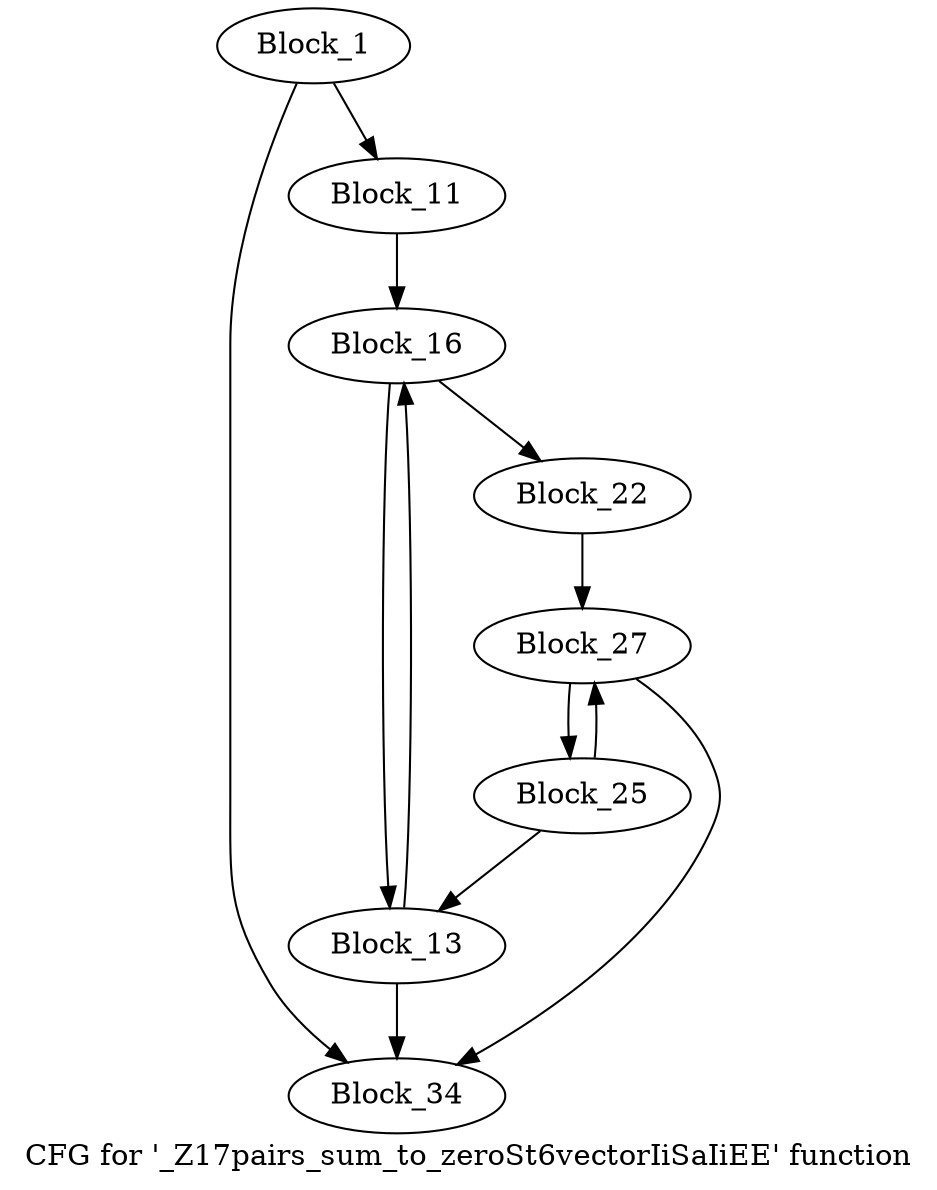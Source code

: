 digraph "CFG for '_Z17pairs_sum_to_zeroSt6vectorIiSaIiEE' function" {
	label="CFG for '_Z17pairs_sum_to_zeroSt6vectorIiSaIiEE' function";

	block_1 [label="Block_1"];
	block_1:s0 -> block_34;
	block_1:s1 -> block_11;
	block_11 [label="Block_11"];
	block_11 -> block_16;
	block_13 [label="Block_13"];
	block_13:s0 -> block_34;
	block_13:s1 -> block_16;
	block_16 [label="Block_16"];
	block_16:s0 -> block_22;
	block_16:s1 -> block_13;
	block_22 [label="Block_22"];
	block_22 -> block_27;
	block_25 [label="Block_25"];
	block_25:s0 -> block_27;
	block_25:s1 -> block_13;
	block_27 [label="Block_27"];
	block_27:s0 -> block_34;
	block_27:s1 -> block_25;
	block_34 [label="Block_34"];
}
